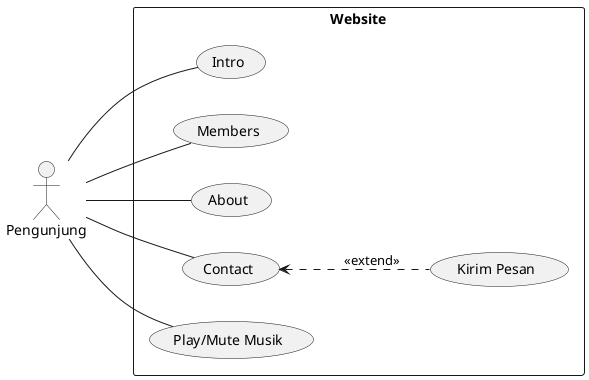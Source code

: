 @startuml
left to right direction

actor Pengunjung

rectangle Website {
    Pengunjung -- (Intro)
    Pengunjung -- (Members)
    Pengunjung -- (About)
    Pengunjung -- (Contact)
    Pengunjung -- (Play/Mute Musik)
    (Contact) <.. (Kirim Pesan) : <<extend>>

}
@enduml